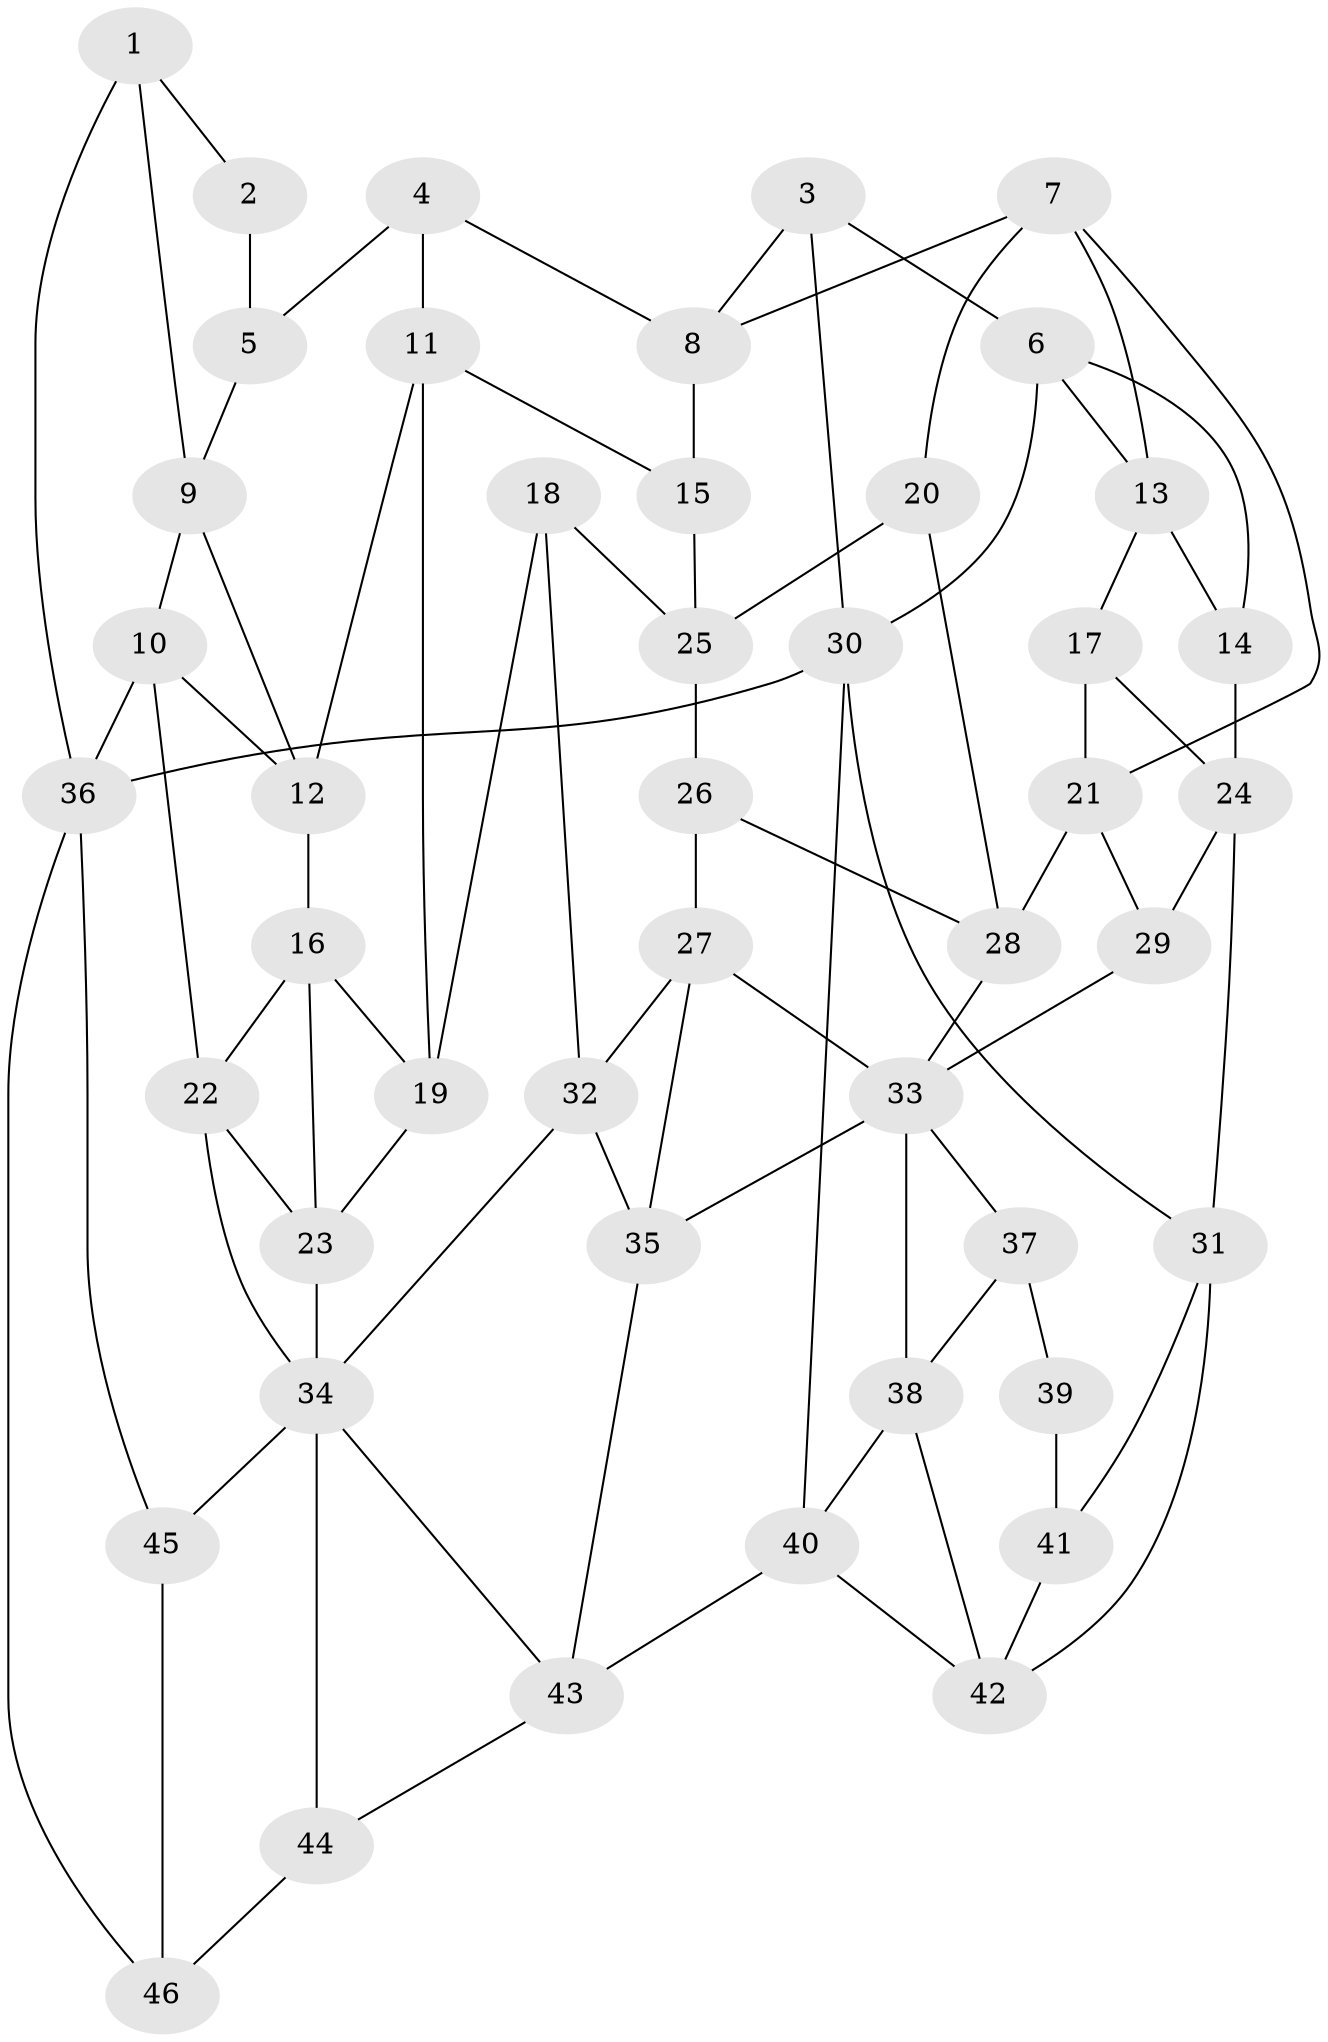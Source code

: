 // original degree distribution, {3: 0.043478260869565216, 6: 0.2608695652173913, 4: 0.2391304347826087, 5: 0.45652173913043476}
// Generated by graph-tools (version 1.1) at 2025/51/03/09/25 03:51:01]
// undirected, 46 vertices, 85 edges
graph export_dot {
graph [start="1"]
  node [color=gray90,style=filled];
  1;
  2;
  3;
  4;
  5;
  6;
  7;
  8;
  9;
  10;
  11;
  12;
  13;
  14;
  15;
  16;
  17;
  18;
  19;
  20;
  21;
  22;
  23;
  24;
  25;
  26;
  27;
  28;
  29;
  30;
  31;
  32;
  33;
  34;
  35;
  36;
  37;
  38;
  39;
  40;
  41;
  42;
  43;
  44;
  45;
  46;
  1 -- 2 [weight=1.0];
  1 -- 9 [weight=1.0];
  1 -- 36 [weight=1.0];
  2 -- 5 [weight=2.0];
  3 -- 6 [weight=1.0];
  3 -- 8 [weight=1.0];
  3 -- 30 [weight=1.0];
  4 -- 5 [weight=1.0];
  4 -- 8 [weight=1.0];
  4 -- 11 [weight=1.0];
  5 -- 9 [weight=1.0];
  6 -- 13 [weight=1.0];
  6 -- 14 [weight=1.0];
  6 -- 30 [weight=1.0];
  7 -- 8 [weight=1.0];
  7 -- 13 [weight=1.0];
  7 -- 20 [weight=1.0];
  7 -- 21 [weight=1.0];
  8 -- 15 [weight=1.0];
  9 -- 10 [weight=1.0];
  9 -- 12 [weight=1.0];
  10 -- 12 [weight=1.0];
  10 -- 22 [weight=1.0];
  10 -- 36 [weight=1.0];
  11 -- 12 [weight=1.0];
  11 -- 15 [weight=1.0];
  11 -- 19 [weight=1.0];
  12 -- 16 [weight=1.0];
  13 -- 14 [weight=1.0];
  13 -- 17 [weight=1.0];
  14 -- 24 [weight=1.0];
  15 -- 25 [weight=1.0];
  16 -- 19 [weight=1.0];
  16 -- 22 [weight=1.0];
  16 -- 23 [weight=1.0];
  17 -- 21 [weight=1.0];
  17 -- 24 [weight=1.0];
  18 -- 19 [weight=1.0];
  18 -- 25 [weight=1.0];
  18 -- 32 [weight=1.0];
  19 -- 23 [weight=1.0];
  20 -- 25 [weight=1.0];
  20 -- 28 [weight=1.0];
  21 -- 28 [weight=1.0];
  21 -- 29 [weight=1.0];
  22 -- 23 [weight=1.0];
  22 -- 34 [weight=1.0];
  23 -- 34 [weight=1.0];
  24 -- 29 [weight=1.0];
  24 -- 31 [weight=1.0];
  25 -- 26 [weight=1.0];
  26 -- 27 [weight=1.0];
  26 -- 28 [weight=1.0];
  27 -- 32 [weight=1.0];
  27 -- 33 [weight=1.0];
  27 -- 35 [weight=1.0];
  28 -- 33 [weight=1.0];
  29 -- 33 [weight=1.0];
  30 -- 31 [weight=1.0];
  30 -- 36 [weight=2.0];
  30 -- 40 [weight=1.0];
  31 -- 41 [weight=1.0];
  31 -- 42 [weight=1.0];
  32 -- 34 [weight=1.0];
  32 -- 35 [weight=1.0];
  33 -- 35 [weight=1.0];
  33 -- 37 [weight=1.0];
  33 -- 38 [weight=1.0];
  34 -- 43 [weight=1.0];
  34 -- 44 [weight=1.0];
  34 -- 45 [weight=1.0];
  35 -- 43 [weight=1.0];
  36 -- 45 [weight=1.0];
  36 -- 46 [weight=1.0];
  37 -- 38 [weight=1.0];
  37 -- 39 [weight=1.0];
  38 -- 40 [weight=1.0];
  38 -- 42 [weight=1.0];
  39 -- 41 [weight=2.0];
  40 -- 42 [weight=1.0];
  40 -- 43 [weight=1.0];
  41 -- 42 [weight=1.0];
  43 -- 44 [weight=1.0];
  44 -- 46 [weight=1.0];
  45 -- 46 [weight=1.0];
}
